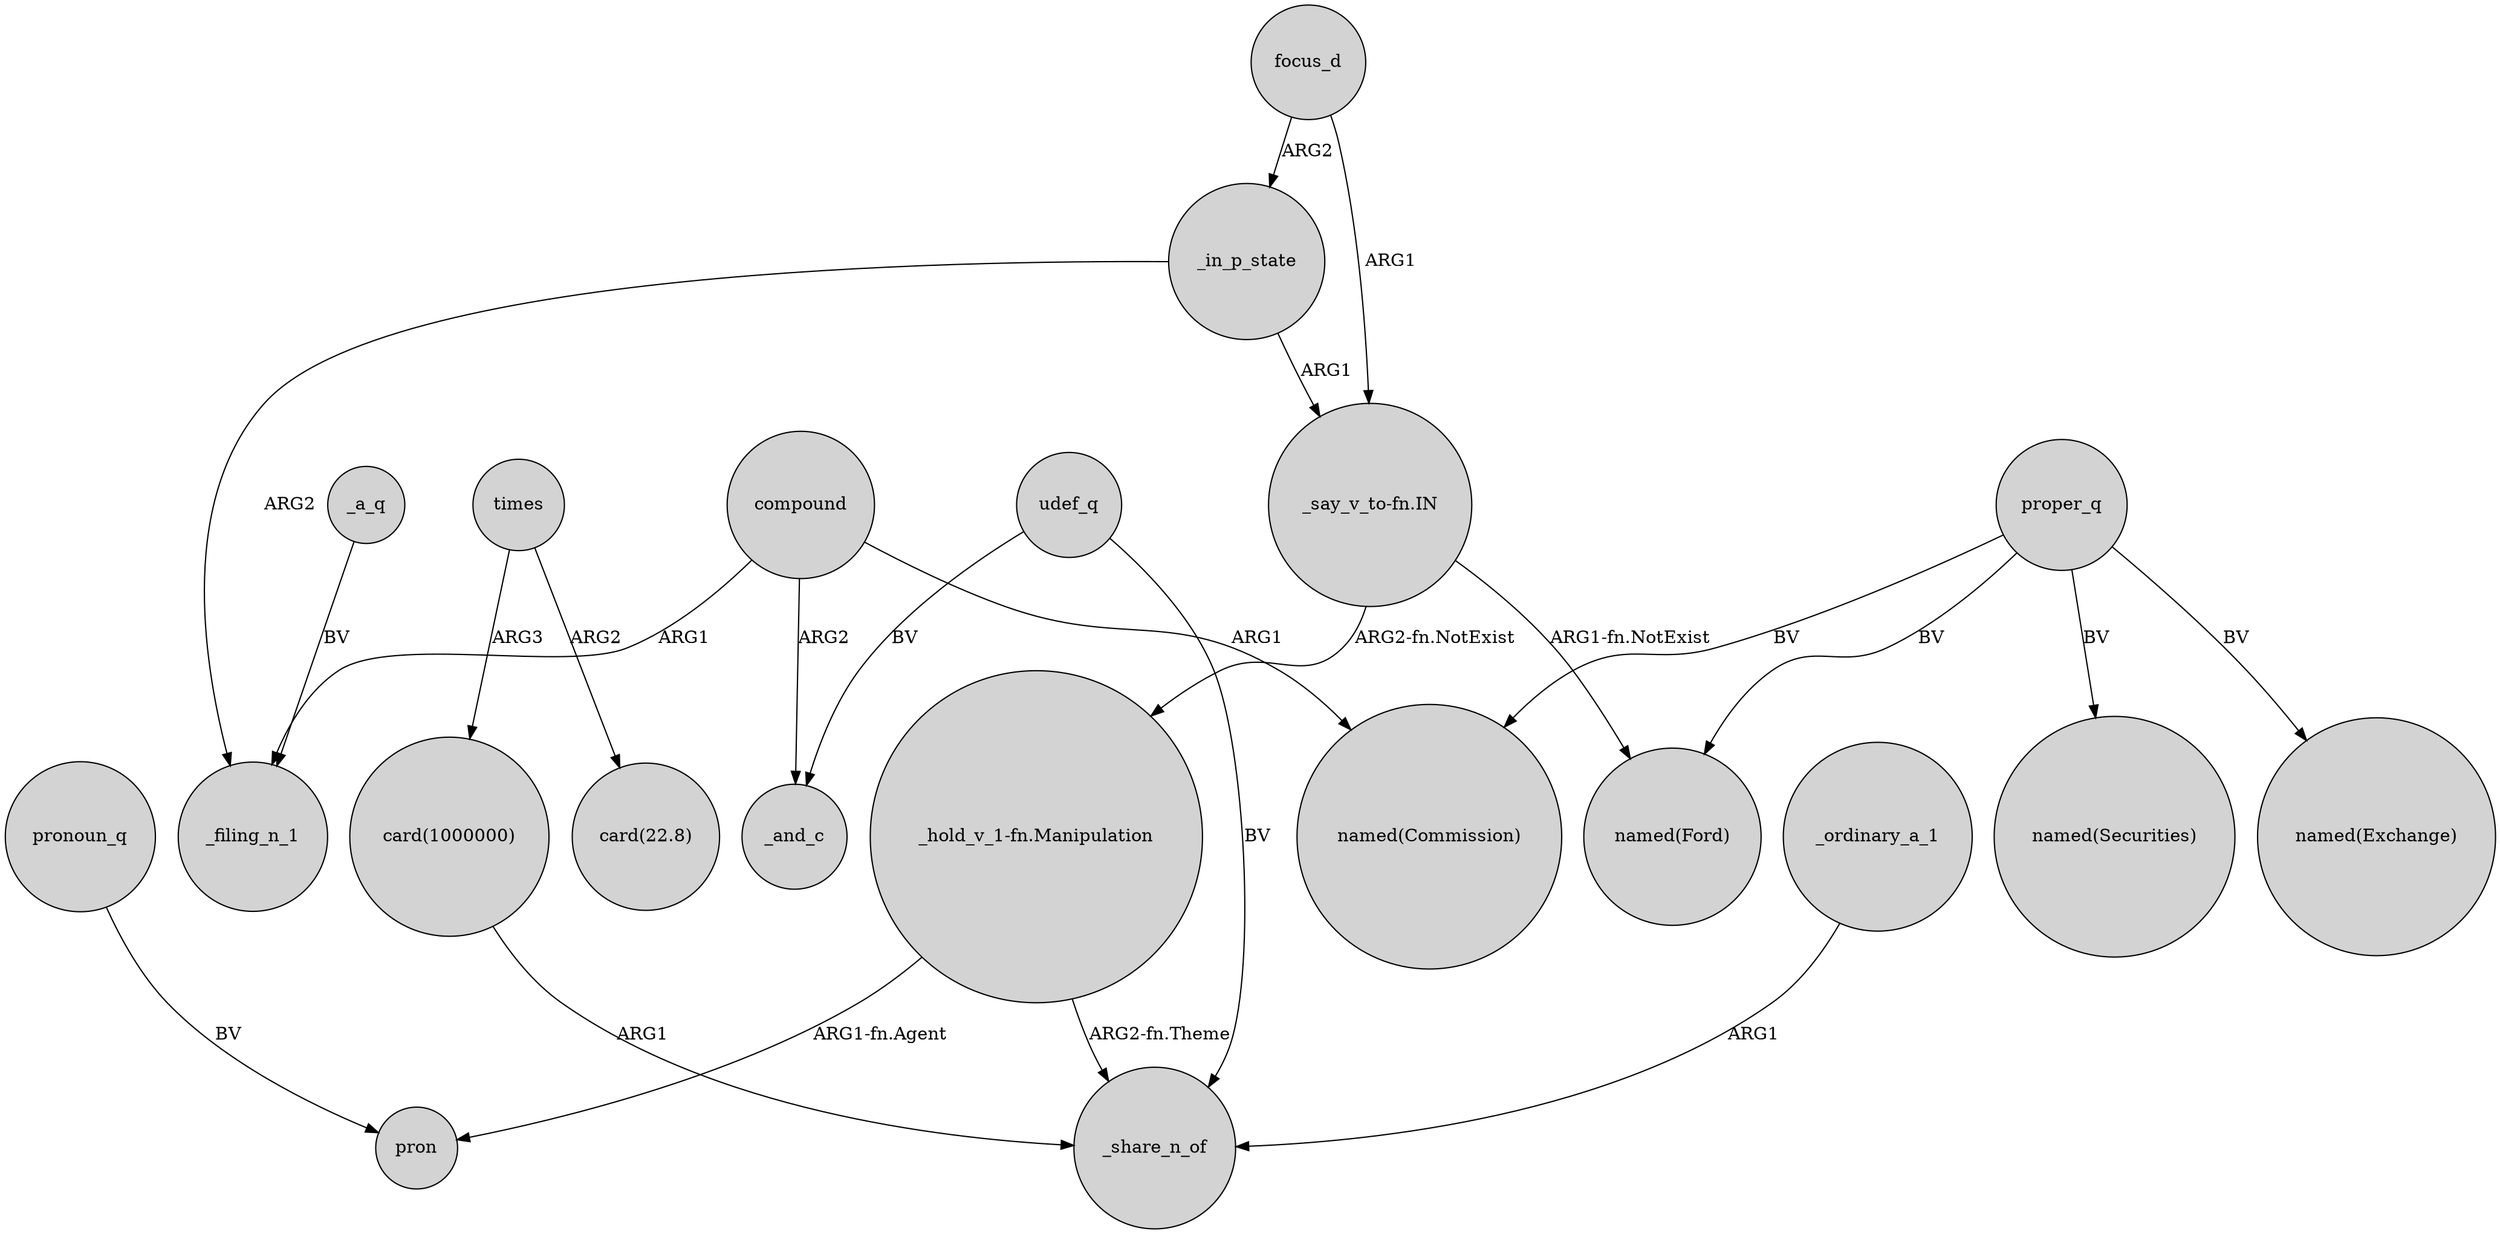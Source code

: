 digraph {
	node [shape=circle style=filled]
	compound -> _filing_n_1 [label=ARG1]
	compound -> "named(Commission)" [label=ARG1]
	"_hold_v_1-fn.Manipulation" -> pron [label="ARG1-fn.Agent"]
	times -> "card(22.8)" [label=ARG2]
	proper_q -> "named(Commission)" [label=BV]
	focus_d -> _in_p_state [label=ARG2]
	"_hold_v_1-fn.Manipulation" -> _share_n_of [label="ARG2-fn.Theme"]
	proper_q -> "named(Exchange)" [label=BV]
	"_say_v_to-fn.IN" -> "_hold_v_1-fn.Manipulation" [label="ARG2-fn.NotExist"]
	pronoun_q -> pron [label=BV]
	compound -> _and_c [label=ARG2]
	times -> "card(1000000)" [label=ARG3]
	_a_q -> _filing_n_1 [label=BV]
	"_say_v_to-fn.IN" -> "named(Ford)" [label="ARG1-fn.NotExist"]
	proper_q -> "named(Securities)" [label=BV]
	proper_q -> "named(Ford)" [label=BV]
	udef_q -> _share_n_of [label=BV]
	"card(1000000)" -> _share_n_of [label=ARG1]
	_ordinary_a_1 -> _share_n_of [label=ARG1]
	udef_q -> _and_c [label=BV]
	_in_p_state -> _filing_n_1 [label=ARG2]
	_in_p_state -> "_say_v_to-fn.IN" [label=ARG1]
	focus_d -> "_say_v_to-fn.IN" [label=ARG1]
}
